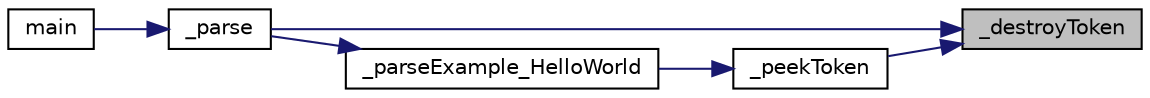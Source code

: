 digraph "_destroyToken"
{
 // LATEX_PDF_SIZE
  edge [fontname="Helvetica",fontsize="10",labelfontname="Helvetica",labelfontsize="10"];
  node [fontname="Helvetica",fontsize="10",shape=record];
  rankdir="RL";
  Node1 [label="_destroyToken",height=0.2,width=0.4,color="black", fillcolor="grey75", style="filled", fontcolor="black",tooltip="Destroy and deallocate all dynamically allocated resources for a specified token, thus freeing the me..."];
  Node1 -> Node2 [dir="back",color="midnightblue",fontsize="10",style="solid",fontname="Helvetica"];
  Node2 [label="_parse",height=0.2,width=0.4,color="black", fillcolor="white", style="filled",URL="$d2/d72/parser_8c.html#aa13b44093a9b4f501c43f640be3790ec",tooltip=" "];
  Node2 -> Node3 [dir="back",color="midnightblue",fontsize="10",style="solid",fontname="Helvetica"];
  Node3 [label="main",height=0.2,width=0.4,color="black", fillcolor="white", style="filled",URL="$d0/d29/main_8c.html#a3c04138a5bfe5d72780bb7e82a18e627",tooltip=" "];
  Node1 -> Node4 [dir="back",color="midnightblue",fontsize="10",style="solid",fontname="Helvetica"];
  Node4 [label="_peekToken",height=0.2,width=0.4,color="black", fillcolor="white", style="filled",URL="$de/d57/group__TOKENIZER.html#ga429e3baa7b543c51dffef5fc335cd536",tooltip="Parse and peek the next token without moving the parser."];
  Node4 -> Node5 [dir="back",color="midnightblue",fontsize="10",style="solid",fontname="Helvetica"];
  Node5 [label="_parseExample_HelloWorld",height=0.2,width=0.4,color="black", fillcolor="white", style="filled",URL="$d2/d72/parser_8c.html#a817ddbff8df162edd9632cd2deca32b4",tooltip=" "];
  Node5 -> Node2 [dir="back",color="midnightblue",fontsize="10",style="solid",fontname="Helvetica"];
}
